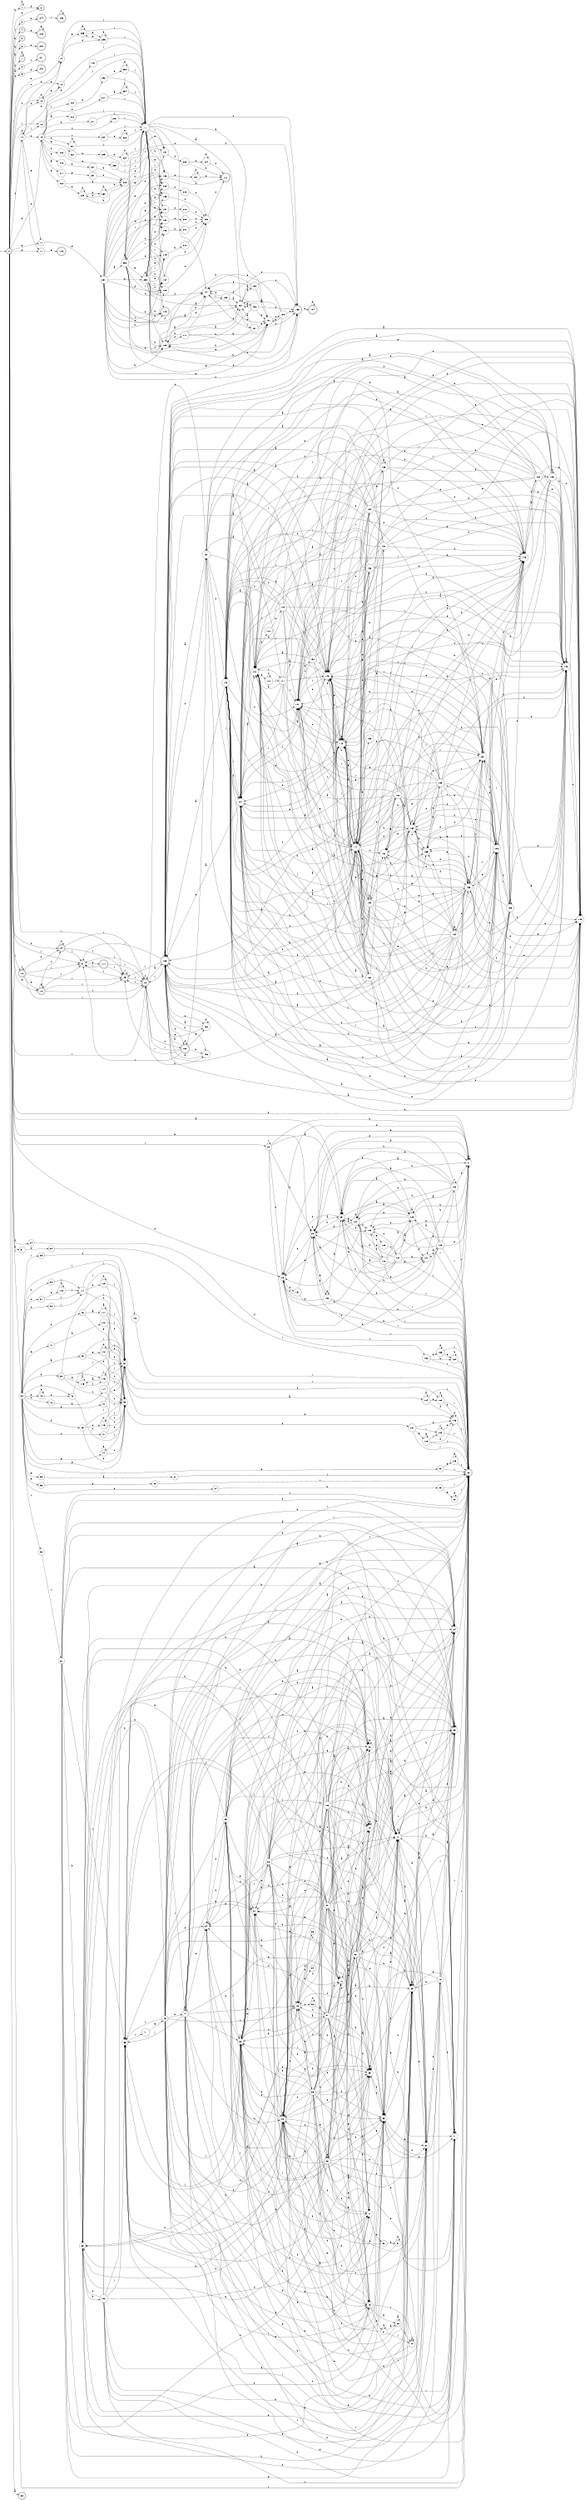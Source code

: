 digraph finite_state_machine {
rankdir=LR;
size="20,20";
node [shape = point]; "dummy0"
node [shape = doublecircle]; "0";"dummy0" -> "0";
node [shape = circle]; "1";
node [shape = doublecircle]; "2";node [shape = circle]; "3";
node [shape = doublecircle]; "4";node [shape = doublecircle]; "5";node [shape = circle]; "6";
node [shape = doublecircle]; "7";node [shape = circle]; "8";
node [shape = circle]; "9";
node [shape = circle]; "10";
node [shape = circle]; "11";
node [shape = circle]; "12";
node [shape = circle]; "13";
node [shape = circle]; "14";
node [shape = circle]; "15";
node [shape = circle]; "16";
node [shape = circle]; "17";
node [shape = doublecircle]; "18";node [shape = doublecircle]; "19";node [shape = doublecircle]; "20";node [shape = circle]; "21";
node [shape = doublecircle]; "22";node [shape = doublecircle]; "23";node [shape = circle]; "24";
node [shape = circle]; "25";
node [shape = circle]; "26";
node [shape = circle]; "27";
node [shape = circle]; "28";
node [shape = circle]; "29";
node [shape = circle]; "30";
node [shape = circle]; "31";
node [shape = doublecircle]; "32";node [shape = doublecircle]; "33";node [shape = circle]; "34";
node [shape = circle]; "35";
node [shape = circle]; "36";
node [shape = circle]; "37";
node [shape = circle]; "38";
node [shape = circle]; "39";
node [shape = circle]; "40";
node [shape = circle]; "41";
node [shape = circle]; "42";
node [shape = circle]; "43";
node [shape = circle]; "44";
node [shape = circle]; "45";
node [shape = circle]; "46";
node [shape = circle]; "47";
node [shape = circle]; "48";
node [shape = circle]; "49";
node [shape = circle]; "50";
node [shape = circle]; "51";
node [shape = circle]; "52";
node [shape = circle]; "53";
node [shape = circle]; "54";
node [shape = circle]; "55";
node [shape = circle]; "56";
node [shape = circle]; "57";
node [shape = circle]; "58";
node [shape = circle]; "59";
node [shape = circle]; "60";
node [shape = circle]; "61";
node [shape = circle]; "62";
node [shape = circle]; "63";
node [shape = circle]; "64";
node [shape = circle]; "65";
node [shape = circle]; "66";
node [shape = circle]; "67";
node [shape = circle]; "68";
node [shape = circle]; "69";
node [shape = circle]; "70";
node [shape = circle]; "71";
node [shape = circle]; "72";
node [shape = circle]; "73";
node [shape = circle]; "74";
node [shape = circle]; "75";
node [shape = circle]; "76";
node [shape = circle]; "77";
node [shape = circle]; "78";
node [shape = circle]; "79";
node [shape = circle]; "80";
node [shape = circle]; "81";
node [shape = circle]; "82";
node [shape = circle]; "83";
node [shape = circle]; "84";
node [shape = circle]; "85";
node [shape = circle]; "86";
node [shape = circle]; "87";
node [shape = circle]; "88";
node [shape = circle]; "89";
node [shape = circle]; "90";
node [shape = circle]; "91";
node [shape = circle]; "92";
node [shape = circle]; "93";
node [shape = circle]; "94";
node [shape = circle]; "95";
node [shape = circle]; "96";
node [shape = circle]; "97";
node [shape = circle]; "98";
node [shape = circle]; "99";
node [shape = circle]; "100";
node [shape = circle]; "101";
node [shape = circle]; "102";
node [shape = circle]; "103";
node [shape = circle]; "104";
node [shape = circle]; "105";
node [shape = circle]; "106";
node [shape = circle]; "107";
node [shape = circle]; "108";
node [shape = circle]; "109";
node [shape = circle]; "110";
node [shape = circle]; "111";
node [shape = circle]; "112";
node [shape = circle]; "113";
node [shape = circle]; "114";
node [shape = circle]; "115";
node [shape = circle]; "116";
node [shape = circle]; "117";
node [shape = circle]; "118";
node [shape = circle]; "119";
node [shape = circle]; "120";
node [shape = circle]; "121";
node [shape = circle]; "122";
node [shape = circle]; "123";
node [shape = circle]; "124";
node [shape = circle]; "125";
node [shape = circle]; "126";
node [shape = circle]; "127";
node [shape = circle]; "128";
node [shape = circle]; "129";
node [shape = circle]; "130";
node [shape = circle]; "131";
node [shape = circle]; "132";
node [shape = circle]; "133";
node [shape = circle]; "134";
node [shape = doublecircle]; "135";node [shape = circle]; "136";
node [shape = circle]; "137";
node [shape = circle]; "138";
node [shape = doublecircle]; "139";node [shape = circle]; "140";
node [shape = circle]; "141";
node [shape = circle]; "142";
node [shape = circle]; "143";
node [shape = circle]; "144";
node [shape = circle]; "145";
node [shape = circle]; "146";
node [shape = circle]; "147";
node [shape = circle]; "148";
node [shape = circle]; "149";
node [shape = circle]; "150";
node [shape = circle]; "151";
node [shape = circle]; "152";
node [shape = circle]; "153";
node [shape = circle]; "154";
node [shape = circle]; "155";
node [shape = circle]; "156";
node [shape = circle]; "157";
node [shape = circle]; "158";
node [shape = circle]; "159";
node [shape = circle]; "160";
node [shape = circle]; "161";
node [shape = circle]; "162";
node [shape = circle]; "163";
node [shape = circle]; "164";
node [shape = circle]; "165";
node [shape = circle]; "166";
node [shape = circle]; "167";
node [shape = circle]; "168";
node [shape = circle]; "169";
node [shape = circle]; "170";
node [shape = circle]; "171";
node [shape = circle]; "172";
node [shape = circle]; "173";
node [shape = doublecircle]; "174";node [shape = doublecircle]; "175";node [shape = circle]; "176";
node [shape = circle]; "177";
node [shape = doublecircle]; "178";node [shape = circle]; "179";
node [shape = circle]; "180";
node [shape = circle]; "181";
node [shape = circle]; "182";
node [shape = circle]; "183";
node [shape = circle]; "184";
node [shape = circle]; "185";
node [shape = circle]; "186";
node [shape = circle]; "187";
node [shape = circle]; "188";
node [shape = circle]; "189";
node [shape = circle]; "190";
node [shape = circle]; "191";
node [shape = circle]; "192";
node [shape = doublecircle]; "193";node [shape = doublecircle]; "194";node [shape = circle]; "195";
node [shape = circle]; "196";
node [shape = circle]; "197";
node [shape = circle]; "198";
node [shape = circle]; "199";
node [shape = circle]; "200";
node [shape = circle]; "201";
node [shape = doublecircle]; "202";node [shape = circle]; "203";
node [shape = circle]; "204";
node [shape = circle]; "205";
node [shape = circle]; "206";
node [shape = circle]; "207";
node [shape = circle]; "208";
node [shape = circle]; "209";
node [shape = circle]; "210";
node [shape = circle]; "211";
node [shape = circle]; "212";
node [shape = circle]; "213";
node [shape = circle]; "214";
node [shape = circle]; "215";
node [shape = circle]; "216";
node [shape = circle]; "217";
node [shape = circle]; "218";
node [shape = circle]; "219";
node [shape = circle]; "220";
node [shape = circle]; "221";
node [shape = circle]; "222";
node [shape = circle]; "223";
node [shape = circle]; "224";
node [shape = circle]; "225";
node [shape = circle]; "226";
node [shape = circle]; "227";
node [shape = circle]; "228";
node [shape = circle]; "229";
node [shape = circle]; "230";
node [shape = circle]; "231";
node [shape = circle]; "232";
node [shape = circle]; "233";
node [shape = circle]; "234";
node [shape = circle]; "235";
node [shape = circle]; "236";
node [shape = circle]; "237";
node [shape = circle]; "238";
node [shape = circle]; "239";
node [shape = doublecircle]; "240";node [shape = doublecircle]; "241";node [shape = doublecircle]; "242";node [shape = doublecircle]; "243";node [shape = doublecircle]; "244";node [shape = doublecircle]; "245";"0" -> "1" [label = "h"];
 "0" -> "27" [label = "h"];
 "0" -> "31" [label = "h"];
 "0" -> "2" [label = "d"];
 "0" -> "26" [label = "d"];
 "0" -> "15" [label = "d"];
 "0" -> "16" [label = "j"];
 "0" -> "18" [label = "j"];
 "0" -> "3" [label = "j"];
 "0" -> "21" [label = "j"];
 "0" -> "30" [label = "j"];
 "0" -> "28" [label = "b"];
 "0" -> "4" [label = "b"];
 "0" -> "5" [label = "b"];
 "0" -> "14" [label = "b"];
 "0" -> "8" [label = "a"];
 "0" -> "33" [label = "a"];
 "0" -> "29" [label = "a"];
 "0" -> "6" [label = "a"];
 "0" -> "24" [label = "f"];
 "0" -> "17" [label = "f"];
 "0" -> "7" [label = "f"];
 "0" -> "9" [label = "c"];
 "0" -> "10" [label = "c"];
 "0" -> "12" [label = "c"];
 "0" -> "20" [label = "c"];
 "0" -> "19" [label = "g"];
 "0" -> "11" [label = "g"];
 "0" -> "13" [label = "e"];
 "0" -> "32" [label = "i"];
 "0" -> "25" [label = "i"];
 "0" -> "22" [label = "i"];
 "0" -> "23" [label = "i"];
 "31" -> "34" [label = "d"];
 "34" -> "32" [label = "i"];
 "30" -> "35" [label = "i"];
 "30" -> "53" [label = "i"];
 "30" -> "40" [label = "c"];
 "30" -> "41" [label = "c"];
 "30" -> "36" [label = "c"];
 "30" -> "50" [label = "e"];
 "30" -> "37" [label = "e"];
 "30" -> "46" [label = "b"];
 "30" -> "43" [label = "b"];
 "30" -> "38" [label = "b"];
 "30" -> "48" [label = "h"];
 "30" -> "39" [label = "h"];
 "30" -> "49" [label = "d"];
 "30" -> "42" [label = "d"];
 "30" -> "54" [label = "d"];
 "30" -> "56" [label = "g"];
 "30" -> "44" [label = "g"];
 "30" -> "55" [label = "g"];
 "30" -> "47" [label = "g"];
 "30" -> "45" [label = "a"];
 "30" -> "51" [label = "j"];
 "30" -> "52" [label = "f"];
 "56" -> "57" [label = "a"];
 "57" -> "32" [label = "i"];
 "55" -> "58" [label = "g"];
 "58" -> "32" [label = "i"];
 "54" -> "59" [label = "h"];
 "59" -> "60" [label = "e"];
 "59" -> "32" [label = "i"];
 "60" -> "60" [label = "e"];
 "60" -> "32" [label = "i"];
 "53" -> "61" [label = "j"];
 "61" -> "64" [label = "b"];
 "61" -> "62" [label = "b"];
 "61" -> "71" [label = "b"];
 "61" -> "63" [label = "j"];
 "61" -> "65" [label = "f"];
 "61" -> "66" [label = "f"];
 "61" -> "67" [label = "e"];
 "61" -> "68" [label = "h"];
 "61" -> "69" [label = "a"];
 "61" -> "70" [label = "a"];
 "61" -> "32" [label = "i"];
 "71" -> "71" [label = "b"];
 "71" -> "32" [label = "i"];
 "70" -> "69" [label = "a"];
 "70" -> "70" [label = "a"];
 "70" -> "64" [label = "b"];
 "70" -> "62" [label = "b"];
 "70" -> "71" [label = "b"];
 "70" -> "63" [label = "j"];
 "70" -> "65" [label = "f"];
 "70" -> "66" [label = "f"];
 "70" -> "67" [label = "e"];
 "70" -> "68" [label = "h"];
 "70" -> "32" [label = "i"];
 "69" -> "69" [label = "a"];
 "69" -> "70" [label = "a"];
 "68" -> "68" [label = "h"];
 "68" -> "64" [label = "b"];
 "68" -> "62" [label = "b"];
 "68" -> "71" [label = "b"];
 "68" -> "63" [label = "j"];
 "68" -> "65" [label = "f"];
 "68" -> "66" [label = "f"];
 "68" -> "67" [label = "e"];
 "68" -> "69" [label = "a"];
 "68" -> "70" [label = "a"];
 "68" -> "32" [label = "i"];
 "67" -> "72" [label = "f"];
 "72" -> "67" [label = "e"];
 "72" -> "64" [label = "b"];
 "72" -> "62" [label = "b"];
 "72" -> "71" [label = "b"];
 "72" -> "63" [label = "j"];
 "72" -> "65" [label = "f"];
 "72" -> "66" [label = "f"];
 "72" -> "68" [label = "h"];
 "72" -> "69" [label = "a"];
 "72" -> "70" [label = "a"];
 "72" -> "32" [label = "i"];
 "66" -> "65" [label = "f"];
 "66" -> "66" [label = "f"];
 "66" -> "64" [label = "b"];
 "66" -> "62" [label = "b"];
 "66" -> "71" [label = "b"];
 "66" -> "63" [label = "j"];
 "66" -> "67" [label = "e"];
 "66" -> "68" [label = "h"];
 "66" -> "69" [label = "a"];
 "66" -> "70" [label = "a"];
 "66" -> "32" [label = "i"];
 "65" -> "65" [label = "f"];
 "65" -> "66" [label = "f"];
 "64" -> "73" [label = "g"];
 "73" -> "83" [label = "j"];
 "73" -> "63" [label = "j"];
 "73" -> "64" [label = "b"];
 "73" -> "82" [label = "b"];
 "73" -> "71" [label = "b"];
 "73" -> "74" [label = "b"];
 "73" -> "62" [label = "b"];
 "73" -> "80" [label = "c"];
 "73" -> "75" [label = "c"];
 "73" -> "78" [label = "c"];
 "73" -> "76" [label = "d"];
 "73" -> "65" [label = "f"];
 "73" -> "66" [label = "f"];
 "73" -> "84" [label = "f"];
 "73" -> "77" [label = "f"];
 "73" -> "81" [label = "g"];
 "73" -> "79" [label = "g"];
 "73" -> "67" [label = "e"];
 "73" -> "68" [label = "h"];
 "73" -> "69" [label = "a"];
 "73" -> "70" [label = "a"];
 "73" -> "32" [label = "i"];
 "84" -> "85" [label = "d"];
 "85" -> "65" [label = "f"];
 "85" -> "66" [label = "f"];
 "85" -> "84" [label = "f"];
 "85" -> "77" [label = "f"];
 "85" -> "80" [label = "c"];
 "85" -> "75" [label = "c"];
 "85" -> "78" [label = "c"];
 "85" -> "76" [label = "d"];
 "85" -> "81" [label = "g"];
 "85" -> "79" [label = "g"];
 "85" -> "64" [label = "b"];
 "85" -> "82" [label = "b"];
 "85" -> "62" [label = "b"];
 "85" -> "71" [label = "b"];
 "85" -> "83" [label = "j"];
 "85" -> "63" [label = "j"];
 "85" -> "67" [label = "e"];
 "85" -> "68" [label = "h"];
 "85" -> "69" [label = "a"];
 "85" -> "70" [label = "a"];
 "85" -> "32" [label = "i"];
 "83" -> "83" [label = "j"];
 "83" -> "63" [label = "j"];
 "83" -> "64" [label = "b"];
 "83" -> "82" [label = "b"];
 "83" -> "62" [label = "b"];
 "83" -> "71" [label = "b"];
 "83" -> "80" [label = "c"];
 "83" -> "75" [label = "c"];
 "83" -> "78" [label = "c"];
 "83" -> "76" [label = "d"];
 "83" -> "65" [label = "f"];
 "83" -> "66" [label = "f"];
 "83" -> "84" [label = "f"];
 "83" -> "77" [label = "f"];
 "83" -> "81" [label = "g"];
 "83" -> "79" [label = "g"];
 "83" -> "67" [label = "e"];
 "83" -> "68" [label = "h"];
 "83" -> "69" [label = "a"];
 "83" -> "70" [label = "a"];
 "83" -> "32" [label = "i"];
 "82" -> "82" [label = "b"];
 "82" -> "83" [label = "j"];
 "81" -> "86" [label = "g"];
 "86" -> "81" [label = "g"];
 "86" -> "79" [label = "g"];
 "86" -> "80" [label = "c"];
 "86" -> "75" [label = "c"];
 "86" -> "78" [label = "c"];
 "86" -> "76" [label = "d"];
 "86" -> "65" [label = "f"];
 "86" -> "66" [label = "f"];
 "86" -> "84" [label = "f"];
 "86" -> "77" [label = "f"];
 "86" -> "64" [label = "b"];
 "86" -> "82" [label = "b"];
 "86" -> "62" [label = "b"];
 "86" -> "71" [label = "b"];
 "86" -> "83" [label = "j"];
 "86" -> "63" [label = "j"];
 "86" -> "67" [label = "e"];
 "86" -> "68" [label = "h"];
 "86" -> "69" [label = "a"];
 "86" -> "70" [label = "a"];
 "86" -> "32" [label = "i"];
 "80" -> "80" [label = "c"];
 "80" -> "75" [label = "c"];
 "80" -> "78" [label = "c"];
 "80" -> "65" [label = "f"];
 "80" -> "66" [label = "f"];
 "80" -> "84" [label = "f"];
 "80" -> "77" [label = "f"];
 "80" -> "81" [label = "g"];
 "80" -> "79" [label = "g"];
 "80" -> "76" [label = "d"];
 "80" -> "64" [label = "b"];
 "80" -> "82" [label = "b"];
 "80" -> "62" [label = "b"];
 "80" -> "71" [label = "b"];
 "80" -> "83" [label = "j"];
 "80" -> "63" [label = "j"];
 "80" -> "67" [label = "e"];
 "80" -> "68" [label = "h"];
 "80" -> "69" [label = "a"];
 "80" -> "70" [label = "a"];
 "80" -> "32" [label = "i"];
 "79" -> "87" [label = "b"];
 "79" -> "88" [label = "a"];
 "79" -> "89" [label = "j"];
 "79" -> "80" [label = "c"];
 "89" -> "89" [label = "j"];
 "89" -> "80" [label = "c"];
 "88" -> "88" [label = "a"];
 "88" -> "89" [label = "j"];
 "88" -> "80" [label = "c"];
 "87" -> "87" [label = "b"];
 "87" -> "88" [label = "a"];
 "87" -> "89" [label = "j"];
 "87" -> "80" [label = "c"];
 "78" -> "80" [label = "c"];
 "78" -> "78" [label = "c"];
 "77" -> "90" [label = "h"];
 "90" -> "91" [label = "h"];
 "90" -> "80" [label = "c"];
 "91" -> "91" [label = "h"];
 "91" -> "80" [label = "c"];
 "76" -> "92" [label = "a"];
 "92" -> "76" [label = "d"];
 "92" -> "80" [label = "c"];
 "92" -> "75" [label = "c"];
 "92" -> "78" [label = "c"];
 "92" -> "65" [label = "f"];
 "92" -> "66" [label = "f"];
 "92" -> "84" [label = "f"];
 "92" -> "77" [label = "f"];
 "92" -> "81" [label = "g"];
 "92" -> "79" [label = "g"];
 "92" -> "64" [label = "b"];
 "92" -> "82" [label = "b"];
 "92" -> "62" [label = "b"];
 "92" -> "71" [label = "b"];
 "92" -> "83" [label = "j"];
 "92" -> "63" [label = "j"];
 "92" -> "67" [label = "e"];
 "92" -> "68" [label = "h"];
 "92" -> "69" [label = "a"];
 "92" -> "70" [label = "a"];
 "92" -> "32" [label = "i"];
 "75" -> "93" [label = "h"];
 "75" -> "94" [label = "d"];
 "75" -> "95" [label = "g"];
 "75" -> "96" [label = "c"];
 "75" -> "97" [label = "a"];
 "97" -> "80" [label = "c"];
 "97" -> "75" [label = "c"];
 "97" -> "78" [label = "c"];
 "97" -> "76" [label = "d"];
 "97" -> "65" [label = "f"];
 "97" -> "66" [label = "f"];
 "97" -> "84" [label = "f"];
 "97" -> "77" [label = "f"];
 "97" -> "81" [label = "g"];
 "97" -> "79" [label = "g"];
 "97" -> "64" [label = "b"];
 "97" -> "82" [label = "b"];
 "97" -> "62" [label = "b"];
 "97" -> "71" [label = "b"];
 "97" -> "83" [label = "j"];
 "97" -> "63" [label = "j"];
 "97" -> "67" [label = "e"];
 "97" -> "68" [label = "h"];
 "97" -> "69" [label = "a"];
 "97" -> "70" [label = "a"];
 "97" -> "32" [label = "i"];
 "96" -> "96" [label = "c"];
 "96" -> "97" [label = "a"];
 "95" -> "98" [label = "e"];
 "95" -> "67" [label = "e"];
 "95" -> "80" [label = "c"];
 "95" -> "75" [label = "c"];
 "95" -> "78" [label = "c"];
 "95" -> "76" [label = "d"];
 "95" -> "65" [label = "f"];
 "95" -> "66" [label = "f"];
 "95" -> "84" [label = "f"];
 "95" -> "77" [label = "f"];
 "95" -> "81" [label = "g"];
 "95" -> "79" [label = "g"];
 "95" -> "64" [label = "b"];
 "95" -> "82" [label = "b"];
 "95" -> "62" [label = "b"];
 "95" -> "71" [label = "b"];
 "95" -> "83" [label = "j"];
 "95" -> "63" [label = "j"];
 "95" -> "68" [label = "h"];
 "95" -> "69" [label = "a"];
 "95" -> "70" [label = "a"];
 "95" -> "32" [label = "i"];
 "98" -> "98" [label = "e"];
 "98" -> "67" [label = "e"];
 "98" -> "80" [label = "c"];
 "98" -> "75" [label = "c"];
 "98" -> "78" [label = "c"];
 "98" -> "76" [label = "d"];
 "98" -> "65" [label = "f"];
 "98" -> "66" [label = "f"];
 "98" -> "84" [label = "f"];
 "98" -> "77" [label = "f"];
 "98" -> "81" [label = "g"];
 "98" -> "79" [label = "g"];
 "98" -> "64" [label = "b"];
 "98" -> "82" [label = "b"];
 "98" -> "62" [label = "b"];
 "98" -> "71" [label = "b"];
 "98" -> "83" [label = "j"];
 "98" -> "63" [label = "j"];
 "98" -> "68" [label = "h"];
 "98" -> "69" [label = "a"];
 "98" -> "70" [label = "a"];
 "98" -> "32" [label = "i"];
 "94" -> "99" [label = "i"];
 "99" -> "80" [label = "c"];
 "99" -> "75" [label = "c"];
 "99" -> "78" [label = "c"];
 "99" -> "76" [label = "d"];
 "99" -> "65" [label = "f"];
 "99" -> "66" [label = "f"];
 "99" -> "84" [label = "f"];
 "99" -> "77" [label = "f"];
 "99" -> "81" [label = "g"];
 "99" -> "79" [label = "g"];
 "99" -> "64" [label = "b"];
 "99" -> "82" [label = "b"];
 "99" -> "62" [label = "b"];
 "99" -> "71" [label = "b"];
 "99" -> "83" [label = "j"];
 "99" -> "63" [label = "j"];
 "99" -> "67" [label = "e"];
 "99" -> "68" [label = "h"];
 "99" -> "69" [label = "a"];
 "99" -> "70" [label = "a"];
 "99" -> "32" [label = "i"];
 "93" -> "100" [label = "i"];
 "100" -> "80" [label = "c"];
 "100" -> "75" [label = "c"];
 "100" -> "78" [label = "c"];
 "100" -> "76" [label = "d"];
 "100" -> "65" [label = "f"];
 "100" -> "66" [label = "f"];
 "100" -> "84" [label = "f"];
 "100" -> "77" [label = "f"];
 "100" -> "81" [label = "g"];
 "100" -> "79" [label = "g"];
 "100" -> "64" [label = "b"];
 "100" -> "82" [label = "b"];
 "100" -> "62" [label = "b"];
 "100" -> "71" [label = "b"];
 "100" -> "83" [label = "j"];
 "100" -> "63" [label = "j"];
 "100" -> "67" [label = "e"];
 "100" -> "68" [label = "h"];
 "100" -> "69" [label = "a"];
 "100" -> "70" [label = "a"];
 "100" -> "32" [label = "i"];
 "74" -> "64" [label = "b"];
 "74" -> "82" [label = "b"];
 "74" -> "71" [label = "b"];
 "74" -> "74" [label = "b"];
 "74" -> "62" [label = "b"];
 "74" -> "83" [label = "j"];
 "74" -> "63" [label = "j"];
 "74" -> "80" [label = "c"];
 "74" -> "75" [label = "c"];
 "74" -> "78" [label = "c"];
 "74" -> "76" [label = "d"];
 "74" -> "65" [label = "f"];
 "74" -> "66" [label = "f"];
 "74" -> "84" [label = "f"];
 "74" -> "77" [label = "f"];
 "74" -> "81" [label = "g"];
 "74" -> "79" [label = "g"];
 "74" -> "67" [label = "e"];
 "74" -> "68" [label = "h"];
 "74" -> "69" [label = "a"];
 "74" -> "70" [label = "a"];
 "74" -> "32" [label = "i"];
 "63" -> "101" [label = "i"];
 "101" -> "73" [label = "g"];
 "62" -> "102" [label = "h"];
 "102" -> "64" [label = "b"];
 "102" -> "62" [label = "b"];
 "102" -> "71" [label = "b"];
 "102" -> "63" [label = "j"];
 "102" -> "65" [label = "f"];
 "102" -> "66" [label = "f"];
 "102" -> "67" [label = "e"];
 "102" -> "68" [label = "h"];
 "102" -> "69" [label = "a"];
 "102" -> "70" [label = "a"];
 "102" -> "32" [label = "i"];
 "52" -> "103" [label = "g"];
 "52" -> "32" [label = "i"];
 "103" -> "103" [label = "g"];
 "103" -> "32" [label = "i"];
 "51" -> "104" [label = "a"];
 "51" -> "105" [label = "f"];
 "51" -> "106" [label = "d"];
 "51" -> "32" [label = "i"];
 "106" -> "106" [label = "d"];
 "106" -> "32" [label = "i"];
 "105" -> "105" [label = "f"];
 "105" -> "106" [label = "d"];
 "105" -> "32" [label = "i"];
 "104" -> "104" [label = "a"];
 "104" -> "105" [label = "f"];
 "104" -> "106" [label = "d"];
 "104" -> "32" [label = "i"];
 "50" -> "107" [label = "e"];
 "107" -> "108" [label = "g"];
 "107" -> "109" [label = "j"];
 "107" -> "106" [label = "d"];
 "107" -> "32" [label = "i"];
 "109" -> "109" [label = "j"];
 "109" -> "106" [label = "d"];
 "109" -> "32" [label = "i"];
 "108" -> "108" [label = "g"];
 "108" -> "109" [label = "j"];
 "108" -> "106" [label = "d"];
 "108" -> "32" [label = "i"];
 "49" -> "50" [label = "e"];
 "49" -> "51" [label = "j"];
 "48" -> "48" [label = "h"];
 "48" -> "49" [label = "d"];
 "47" -> "110" [label = "a"];
 "110" -> "50" [label = "e"];
 "110" -> "51" [label = "j"];
 "46" -> "111" [label = "a"];
 "46" -> "50" [label = "e"];
 "46" -> "51" [label = "j"];
 "111" -> "111" [label = "a"];
 "111" -> "50" [label = "e"];
 "111" -> "51" [label = "j"];
 "45" -> "112" [label = "e"];
 "45" -> "50" [label = "e"];
 "45" -> "51" [label = "j"];
 "112" -> "112" [label = "e"];
 "112" -> "50" [label = "e"];
 "112" -> "51" [label = "j"];
 "44" -> "44" [label = "g"];
 "44" -> "50" [label = "e"];
 "44" -> "51" [label = "j"];
 "43" -> "113" [label = "c"];
 "43" -> "50" [label = "e"];
 "43" -> "51" [label = "j"];
 "113" -> "113" [label = "c"];
 "113" -> "50" [label = "e"];
 "113" -> "51" [label = "j"];
 "42" -> "50" [label = "e"];
 "42" -> "51" [label = "j"];
 "41" -> "50" [label = "e"];
 "41" -> "51" [label = "j"];
 "40" -> "114" [label = "h"];
 "114" -> "50" [label = "e"];
 "114" -> "51" [label = "j"];
 "39" -> "115" [label = "a"];
 "39" -> "51" [label = "j"];
 "39" -> "116" [label = "j"];
 "39" -> "50" [label = "e"];
 "116" -> "51" [label = "j"];
 "116" -> "116" [label = "j"];
 "116" -> "115" [label = "a"];
 "116" -> "50" [label = "e"];
 "115" -> "115" [label = "a"];
 "115" -> "116" [label = "j"];
 "38" -> "117" [label = "j"];
 "117" -> "118" [label = "d"];
 "117" -> "50" [label = "e"];
 "117" -> "51" [label = "j"];
 "118" -> "118" [label = "d"];
 "118" -> "50" [label = "e"];
 "118" -> "51" [label = "j"];
 "37" -> "119" [label = "h"];
 "37" -> "117" [label = "j"];
 "119" -> "119" [label = "h"];
 "119" -> "117" [label = "j"];
 "36" -> "117" [label = "j"];
 "35" -> "120" [label = "f"];
 "120" -> "32" [label = "i"];
 "29" -> "122" [label = "a"];
 "29" -> "29" [label = "a"];
 "29" -> "121" [label = "b"];
 "29" -> "28" [label = "b"];
 "29" -> "123" [label = "f"];
 "29" -> "26" [label = "d"];
 "29" -> "124" [label = "d"];
 "29" -> "27" [label = "h"];
 "29" -> "32" [label = "i"];
 "124" -> "26" [label = "d"];
 "124" -> "124" [label = "d"];
 "124" -> "121" [label = "b"];
 "124" -> "28" [label = "b"];
 "124" -> "122" [label = "a"];
 "124" -> "29" [label = "a"];
 "124" -> "123" [label = "f"];
 "124" -> "27" [label = "h"];
 "124" -> "32" [label = "i"];
 "123" -> "125" [label = "g"];
 "123" -> "126" [label = "e"];
 "126" -> "123" [label = "f"];
 "126" -> "121" [label = "b"];
 "126" -> "28" [label = "b"];
 "126" -> "122" [label = "a"];
 "126" -> "29" [label = "a"];
 "126" -> "26" [label = "d"];
 "126" -> "124" [label = "d"];
 "126" -> "27" [label = "h"];
 "126" -> "32" [label = "i"];
 "125" -> "127" [label = "c"];
 "127" -> "123" [label = "f"];
 "127" -> "121" [label = "b"];
 "127" -> "28" [label = "b"];
 "127" -> "122" [label = "a"];
 "127" -> "29" [label = "a"];
 "127" -> "26" [label = "d"];
 "127" -> "124" [label = "d"];
 "127" -> "27" [label = "h"];
 "127" -> "32" [label = "i"];
 "122" -> "122" [label = "a"];
 "122" -> "29" [label = "a"];
 "122" -> "121" [label = "b"];
 "122" -> "28" [label = "b"];
 "122" -> "123" [label = "f"];
 "122" -> "26" [label = "d"];
 "122" -> "124" [label = "d"];
 "122" -> "27" [label = "h"];
 "122" -> "32" [label = "i"];
 "121" -> "128" [label = "f"];
 "128" -> "121" [label = "b"];
 "128" -> "28" [label = "b"];
 "128" -> "32" [label = "i"];
 "128" -> "129" [label = "i"];
 "128" -> "122" [label = "a"];
 "128" -> "29" [label = "a"];
 "128" -> "123" [label = "f"];
 "128" -> "26" [label = "d"];
 "128" -> "124" [label = "d"];
 "128" -> "27" [label = "h"];
 "129" -> "32" [label = "i"];
 "129" -> "129" [label = "i"];
 "129" -> "121" [label = "b"];
 "129" -> "28" [label = "b"];
 "129" -> "122" [label = "a"];
 "129" -> "29" [label = "a"];
 "129" -> "123" [label = "f"];
 "129" -> "26" [label = "d"];
 "129" -> "124" [label = "d"];
 "129" -> "27" [label = "h"];
 "28" -> "28" [label = "b"];
 "28" -> "26" [label = "d"];
 "28" -> "27" [label = "h"];
 "28" -> "130" [label = "g"];
 "28" -> "29" [label = "a"];
 "28" -> "32" [label = "i"];
 "130" -> "130" [label = "g"];
 "130" -> "26" [label = "d"];
 "130" -> "27" [label = "h"];
 "130" -> "28" [label = "b"];
 "130" -> "29" [label = "a"];
 "130" -> "32" [label = "i"];
 "27" -> "27" [label = "h"];
 "27" -> "26" [label = "d"];
 "27" -> "28" [label = "b"];
 "26" -> "131" [label = "c"];
 "131" -> "26" [label = "d"];
 "131" -> "27" [label = "h"];
 "131" -> "28" [label = "b"];
 "25" -> "32" [label = "i"];
 "25" -> "25" [label = "i"];
 "25" -> "26" [label = "d"];
 "25" -> "27" [label = "h"];
 "25" -> "28" [label = "b"];
 "25" -> "29" [label = "a"];
 "24" -> "132" [label = "f"];
 "132" -> "133" [label = "e"];
 "132" -> "134" [label = "b"];
 "132" -> "32" [label = "i"];
 "134" -> "134" [label = "b"];
 "134" -> "32" [label = "i"];
 "133" -> "133" [label = "e"];
 "133" -> "134" [label = "b"];
 "133" -> "32" [label = "i"];
 "23" -> "22" [label = "i"];
 "23" -> "23" [label = "i"];
 "23" -> "21" [label = "j"];
 "22" -> "22" [label = "i"];
 "22" -> "23" [label = "i"];
 "22" -> "137" [label = "c"];
 "22" -> "135" [label = "c"];
 "22" -> "136" [label = "b"];
 "22" -> "138" [label = "e"];
 "22" -> "139" [label = "a"];
 "22" -> "21" [label = "j"];
 "139" -> "139" [label = "a"];
 "139" -> "136" [label = "b"];
 "139" -> "137" [label = "c"];
 "139" -> "135" [label = "c"];
 "139" -> "138" [label = "e"];
 "139" -> "22" [label = "i"];
 "139" -> "23" [label = "i"];
 "139" -> "21" [label = "j"];
 "138" -> "138" [label = "e"];
 "138" -> "139" [label = "a"];
 "137" -> "148" [label = "f"];
 "137" -> "140" [label = "f"];
 "137" -> "143" [label = "f"];
 "137" -> "141" [label = "j"];
 "137" -> "139" [label = "a"];
 "137" -> "142" [label = "a"];
 "137" -> "144" [label = "b"];
 "137" -> "145" [label = "e"];
 "137" -> "149" [label = "e"];
 "137" -> "146" [label = "i"];
 "137" -> "147" [label = "i"];
 "149" -> "149" [label = "e"];
 "149" -> "139" [label = "a"];
 "148" -> "148" [label = "f"];
 "148" -> "149" [label = "e"];
 "148" -> "139" [label = "a"];
 "147" -> "150" [label = "b"];
 "150" -> "146" [label = "i"];
 "150" -> "147" [label = "i"];
 "150" -> "148" [label = "f"];
 "150" -> "140" [label = "f"];
 "150" -> "143" [label = "f"];
 "150" -> "141" [label = "j"];
 "150" -> "139" [label = "a"];
 "150" -> "142" [label = "a"];
 "150" -> "144" [label = "b"];
 "150" -> "145" [label = "e"];
 "150" -> "149" [label = "e"];
 "146" -> "146" [label = "i"];
 "146" -> "147" [label = "i"];
 "146" -> "148" [label = "f"];
 "146" -> "140" [label = "f"];
 "146" -> "143" [label = "f"];
 "146" -> "141" [label = "j"];
 "146" -> "139" [label = "a"];
 "146" -> "142" [label = "a"];
 "146" -> "144" [label = "b"];
 "146" -> "145" [label = "e"];
 "146" -> "149" [label = "e"];
 "145" -> "145" [label = "e"];
 "145" -> "149" [label = "e"];
 "145" -> "148" [label = "f"];
 "145" -> "140" [label = "f"];
 "145" -> "143" [label = "f"];
 "145" -> "141" [label = "j"];
 "145" -> "139" [label = "a"];
 "145" -> "142" [label = "a"];
 "145" -> "144" [label = "b"];
 "145" -> "146" [label = "i"];
 "145" -> "147" [label = "i"];
 "144" -> "144" [label = "b"];
 "144" -> "153" [label = "b"];
 "144" -> "155" [label = "h"];
 "144" -> "151" [label = "h"];
 "144" -> "152" [label = "g"];
 "144" -> "154" [label = "g"];
 "144" -> "146" [label = "i"];
 "144" -> "147" [label = "i"];
 "144" -> "156" [label = "i"];
 "144" -> "157" [label = "i"];
 "144" -> "161" [label = "e"];
 "144" -> "145" [label = "e"];
 "144" -> "149" [label = "e"];
 "144" -> "158" [label = "e"];
 "144" -> "160" [label = "f"];
 "144" -> "159" [label = "f"];
 "144" -> "148" [label = "f"];
 "144" -> "140" [label = "f"];
 "144" -> "143" [label = "f"];
 "144" -> "141" [label = "j"];
 "144" -> "139" [label = "a"];
 "144" -> "142" [label = "a"];
 "161" -> "162" [label = "j"];
 "162" -> "161" [label = "e"];
 "162" -> "145" [label = "e"];
 "162" -> "149" [label = "e"];
 "162" -> "158" [label = "e"];
 "162" -> "146" [label = "i"];
 "162" -> "147" [label = "i"];
 "162" -> "156" [label = "i"];
 "162" -> "157" [label = "i"];
 "162" -> "160" [label = "f"];
 "162" -> "159" [label = "f"];
 "162" -> "148" [label = "f"];
 "162" -> "140" [label = "f"];
 "162" -> "143" [label = "f"];
 "162" -> "144" [label = "b"];
 "162" -> "141" [label = "j"];
 "162" -> "139" [label = "a"];
 "162" -> "142" [label = "a"];
 "160" -> "160" [label = "f"];
 "160" -> "159" [label = "f"];
 "160" -> "148" [label = "f"];
 "160" -> "140" [label = "f"];
 "160" -> "143" [label = "f"];
 "160" -> "146" [label = "i"];
 "160" -> "147" [label = "i"];
 "160" -> "156" [label = "i"];
 "160" -> "157" [label = "i"];
 "160" -> "161" [label = "e"];
 "160" -> "145" [label = "e"];
 "160" -> "149" [label = "e"];
 "160" -> "158" [label = "e"];
 "160" -> "144" [label = "b"];
 "160" -> "141" [label = "j"];
 "160" -> "139" [label = "a"];
 "160" -> "142" [label = "a"];
 "159" -> "163" [label = "b"];
 "163" -> "160" [label = "f"];
 "163" -> "159" [label = "f"];
 "163" -> "148" [label = "f"];
 "163" -> "140" [label = "f"];
 "163" -> "143" [label = "f"];
 "163" -> "161" [label = "e"];
 "163" -> "145" [label = "e"];
 "163" -> "164" [label = "e"];
 "163" -> "149" [label = "e"];
 "163" -> "158" [label = "e"];
 "163" -> "146" [label = "i"];
 "163" -> "147" [label = "i"];
 "163" -> "156" [label = "i"];
 "163" -> "157" [label = "i"];
 "163" -> "144" [label = "b"];
 "163" -> "141" [label = "j"];
 "163" -> "139" [label = "a"];
 "163" -> "142" [label = "a"];
 "164" -> "161" [label = "e"];
 "164" -> "145" [label = "e"];
 "164" -> "164" [label = "e"];
 "164" -> "149" [label = "e"];
 "164" -> "158" [label = "e"];
 "164" -> "160" [label = "f"];
 "164" -> "159" [label = "f"];
 "164" -> "148" [label = "f"];
 "164" -> "140" [label = "f"];
 "164" -> "143" [label = "f"];
 "164" -> "146" [label = "i"];
 "164" -> "147" [label = "i"];
 "164" -> "156" [label = "i"];
 "164" -> "157" [label = "i"];
 "164" -> "144" [label = "b"];
 "164" -> "141" [label = "j"];
 "164" -> "139" [label = "a"];
 "164" -> "142" [label = "a"];
 "158" -> "161" [label = "e"];
 "158" -> "145" [label = "e"];
 "158" -> "149" [label = "e"];
 "158" -> "158" [label = "e"];
 "158" -> "146" [label = "i"];
 "158" -> "147" [label = "i"];
 "158" -> "156" [label = "i"];
 "158" -> "157" [label = "i"];
 "158" -> "160" [label = "f"];
 "158" -> "159" [label = "f"];
 "158" -> "148" [label = "f"];
 "158" -> "140" [label = "f"];
 "158" -> "143" [label = "f"];
 "158" -> "144" [label = "b"];
 "158" -> "141" [label = "j"];
 "158" -> "139" [label = "a"];
 "158" -> "142" [label = "a"];
 "157" -> "146" [label = "i"];
 "157" -> "147" [label = "i"];
 "157" -> "156" [label = "i"];
 "157" -> "157" [label = "i"];
 "157" -> "161" [label = "e"];
 "157" -> "145" [label = "e"];
 "157" -> "149" [label = "e"];
 "157" -> "158" [label = "e"];
 "157" -> "160" [label = "f"];
 "157" -> "159" [label = "f"];
 "157" -> "148" [label = "f"];
 "157" -> "140" [label = "f"];
 "157" -> "143" [label = "f"];
 "157" -> "144" [label = "b"];
 "157" -> "141" [label = "j"];
 "157" -> "139" [label = "a"];
 "157" -> "142" [label = "a"];
 "156" -> "146" [label = "i"];
 "156" -> "147" [label = "i"];
 "156" -> "156" [label = "i"];
 "156" -> "157" [label = "i"];
 "156" -> "160" [label = "f"];
 "156" -> "159" [label = "f"];
 "156" -> "148" [label = "f"];
 "156" -> "165" [label = "f"];
 "156" -> "140" [label = "f"];
 "156" -> "143" [label = "f"];
 "156" -> "161" [label = "e"];
 "156" -> "145" [label = "e"];
 "156" -> "149" [label = "e"];
 "156" -> "158" [label = "e"];
 "156" -> "144" [label = "b"];
 "156" -> "141" [label = "j"];
 "156" -> "139" [label = "a"];
 "156" -> "142" [label = "a"];
 "165" -> "160" [label = "f"];
 "165" -> "159" [label = "f"];
 "165" -> "148" [label = "f"];
 "165" -> "165" [label = "f"];
 "165" -> "140" [label = "f"];
 "165" -> "143" [label = "f"];
 "165" -> "146" [label = "i"];
 "165" -> "147" [label = "i"];
 "165" -> "156" [label = "i"];
 "165" -> "157" [label = "i"];
 "165" -> "161" [label = "e"];
 "165" -> "145" [label = "e"];
 "165" -> "149" [label = "e"];
 "165" -> "158" [label = "e"];
 "165" -> "144" [label = "b"];
 "165" -> "141" [label = "j"];
 "165" -> "139" [label = "a"];
 "165" -> "142" [label = "a"];
 "155" -> "155" [label = "h"];
 "155" -> "146" [label = "i"];
 "155" -> "147" [label = "i"];
 "155" -> "156" [label = "i"];
 "155" -> "157" [label = "i"];
 "155" -> "161" [label = "e"];
 "155" -> "145" [label = "e"];
 "155" -> "149" [label = "e"];
 "155" -> "158" [label = "e"];
 "155" -> "160" [label = "f"];
 "155" -> "159" [label = "f"];
 "155" -> "148" [label = "f"];
 "155" -> "140" [label = "f"];
 "155" -> "143" [label = "f"];
 "155" -> "144" [label = "b"];
 "155" -> "141" [label = "j"];
 "155" -> "139" [label = "a"];
 "155" -> "142" [label = "a"];
 "154" -> "166" [label = "g"];
 "154" -> "144" [label = "b"];
 "154" -> "148" [label = "f"];
 "154" -> "140" [label = "f"];
 "154" -> "143" [label = "f"];
 "154" -> "141" [label = "j"];
 "154" -> "139" [label = "a"];
 "154" -> "142" [label = "a"];
 "154" -> "145" [label = "e"];
 "154" -> "149" [label = "e"];
 "154" -> "146" [label = "i"];
 "154" -> "147" [label = "i"];
 "166" -> "166" [label = "g"];
 "166" -> "144" [label = "b"];
 "166" -> "148" [label = "f"];
 "166" -> "140" [label = "f"];
 "166" -> "143" [label = "f"];
 "166" -> "141" [label = "j"];
 "166" -> "139" [label = "a"];
 "166" -> "142" [label = "a"];
 "166" -> "145" [label = "e"];
 "166" -> "149" [label = "e"];
 "166" -> "146" [label = "i"];
 "166" -> "147" [label = "i"];
 "153" -> "167" [label = "g"];
 "167" -> "144" [label = "b"];
 "167" -> "148" [label = "f"];
 "167" -> "140" [label = "f"];
 "167" -> "143" [label = "f"];
 "167" -> "141" [label = "j"];
 "167" -> "139" [label = "a"];
 "167" -> "142" [label = "a"];
 "167" -> "145" [label = "e"];
 "167" -> "149" [label = "e"];
 "167" -> "146" [label = "i"];
 "167" -> "147" [label = "i"];
 "152" -> "144" [label = "b"];
 "152" -> "148" [label = "f"];
 "152" -> "140" [label = "f"];
 "152" -> "143" [label = "f"];
 "152" -> "141" [label = "j"];
 "152" -> "139" [label = "a"];
 "152" -> "142" [label = "a"];
 "152" -> "145" [label = "e"];
 "152" -> "149" [label = "e"];
 "152" -> "146" [label = "i"];
 "152" -> "147" [label = "i"];
 "151" -> "144" [label = "b"];
 "151" -> "148" [label = "f"];
 "151" -> "140" [label = "f"];
 "151" -> "143" [label = "f"];
 "151" -> "141" [label = "j"];
 "151" -> "139" [label = "a"];
 "151" -> "142" [label = "a"];
 "151" -> "145" [label = "e"];
 "151" -> "149" [label = "e"];
 "151" -> "146" [label = "i"];
 "151" -> "147" [label = "i"];
 "143" -> "168" [label = "a"];
 "168" -> "148" [label = "f"];
 "168" -> "140" [label = "f"];
 "168" -> "143" [label = "f"];
 "168" -> "169" [label = "c"];
 "168" -> "141" [label = "j"];
 "168" -> "139" [label = "a"];
 "168" -> "142" [label = "a"];
 "168" -> "144" [label = "b"];
 "168" -> "145" [label = "e"];
 "168" -> "149" [label = "e"];
 "168" -> "146" [label = "i"];
 "168" -> "147" [label = "i"];
 "169" -> "169" [label = "c"];
 "169" -> "148" [label = "f"];
 "169" -> "140" [label = "f"];
 "169" -> "143" [label = "f"];
 "169" -> "141" [label = "j"];
 "169" -> "139" [label = "a"];
 "169" -> "142" [label = "a"];
 "169" -> "144" [label = "b"];
 "169" -> "145" [label = "e"];
 "169" -> "149" [label = "e"];
 "169" -> "146" [label = "i"];
 "169" -> "147" [label = "i"];
 "142" -> "170" [label = "f"];
 "142" -> "171" [label = "j"];
 "142" -> "172" [label = "h"];
 "172" -> "173" [label = "h"];
 "173" -> "139" [label = "a"];
 "173" -> "142" [label = "a"];
 "173" -> "148" [label = "f"];
 "173" -> "140" [label = "f"];
 "173" -> "143" [label = "f"];
 "173" -> "141" [label = "j"];
 "173" -> "144" [label = "b"];
 "173" -> "145" [label = "e"];
 "173" -> "149" [label = "e"];
 "173" -> "146" [label = "i"];
 "173" -> "147" [label = "i"];
 "171" -> "139" [label = "a"];
 "171" -> "142" [label = "a"];
 "171" -> "148" [label = "f"];
 "171" -> "140" [label = "f"];
 "171" -> "143" [label = "f"];
 "171" -> "141" [label = "j"];
 "171" -> "144" [label = "b"];
 "171" -> "145" [label = "e"];
 "171" -> "149" [label = "e"];
 "171" -> "146" [label = "i"];
 "171" -> "147" [label = "i"];
 "170" -> "170" [label = "f"];
 "170" -> "171" [label = "j"];
 "141" -> "141" [label = "j"];
 "141" -> "148" [label = "f"];
 "141" -> "140" [label = "f"];
 "141" -> "143" [label = "f"];
 "141" -> "139" [label = "a"];
 "141" -> "142" [label = "a"];
 "141" -> "144" [label = "b"];
 "141" -> "145" [label = "e"];
 "141" -> "149" [label = "e"];
 "141" -> "146" [label = "i"];
 "141" -> "147" [label = "i"];
 "140" -> "148" [label = "f"];
 "140" -> "140" [label = "f"];
 "140" -> "143" [label = "f"];
 "140" -> "141" [label = "j"];
 "140" -> "139" [label = "a"];
 "140" -> "142" [label = "a"];
 "140" -> "144" [label = "b"];
 "140" -> "145" [label = "e"];
 "140" -> "149" [label = "e"];
 "140" -> "146" [label = "i"];
 "140" -> "147" [label = "i"];
 "136" -> "139" [label = "a"];
 "135" -> "137" [label = "c"];
 "135" -> "135" [label = "c"];
 "135" -> "136" [label = "b"];
 "135" -> "138" [label = "e"];
 "135" -> "139" [label = "a"];
 "135" -> "22" [label = "i"];
 "135" -> "23" [label = "i"];
 "135" -> "21" [label = "j"];
 "21" -> "174" [label = "f"];
 "174" -> "21" [label = "j"];
 "174" -> "22" [label = "i"];
 "174" -> "23" [label = "i"];
 "20" -> "20" [label = "c"];
 "20" -> "21" [label = "j"];
 "20" -> "22" [label = "i"];
 "20" -> "23" [label = "i"];
 "19" -> "19" [label = "g"];
 "19" -> "20" [label = "c"];
 "19" -> "21" [label = "j"];
 "19" -> "22" [label = "i"];
 "19" -> "23" [label = "i"];
 "18" -> "18" [label = "j"];
 "18" -> "21" [label = "j"];
 "18" -> "19" [label = "g"];
 "18" -> "20" [label = "c"];
 "18" -> "22" [label = "i"];
 "18" -> "23" [label = "i"];
 "17" -> "175" [label = "d"];
 "16" -> "176" [label = "g"];
 "176" -> "177" [label = "j"];
 "177" -> "185" [label = "b"];
 "177" -> "178" [label = "b"];
 "177" -> "179" [label = "d"];
 "177" -> "181" [label = "d"];
 "177" -> "188" [label = "e"];
 "177" -> "180" [label = "e"];
 "177" -> "184" [label = "i"];
 "177" -> "187" [label = "i"];
 "177" -> "182" [label = "i"];
 "177" -> "191" [label = "g"];
 "177" -> "183" [label = "g"];
 "177" -> "193" [label = "c"];
 "177" -> "186" [label = "c"];
 "177" -> "189" [label = "h"];
 "177" -> "190" [label = "f"];
 "177" -> "192" [label = "a"];
 "193" -> "194" [label = "b"];
 "194" -> "194" [label = "b"];
 "192" -> "195" [label = "a"];
 "192" -> "196" [label = "d"];
 "192" -> "197" [label = "i"];
 "197" -> "192" [label = "a"];
 "197" -> "189" [label = "h"];
 "197" -> "190" [label = "f"];
 "197" -> "191" [label = "g"];
 "197" -> "193" [label = "c"];
 "196" -> "192" [label = "a"];
 "196" -> "189" [label = "h"];
 "196" -> "190" [label = "f"];
 "196" -> "191" [label = "g"];
 "196" -> "193" [label = "c"];
 "195" -> "192" [label = "a"];
 "195" -> "189" [label = "h"];
 "195" -> "190" [label = "f"];
 "195" -> "191" [label = "g"];
 "195" -> "193" [label = "c"];
 "191" -> "198" [label = "c"];
 "198" -> "191" [label = "g"];
 "198" -> "189" [label = "h"];
 "198" -> "190" [label = "f"];
 "198" -> "192" [label = "a"];
 "198" -> "193" [label = "c"];
 "190" -> "199" [label = "i"];
 "199" -> "190" [label = "f"];
 "199" -> "189" [label = "h"];
 "199" -> "191" [label = "g"];
 "199" -> "192" [label = "a"];
 "199" -> "193" [label = "c"];
 "189" -> "200" [label = "d"];
 "200" -> "189" [label = "h"];
 "200" -> "190" [label = "f"];
 "200" -> "191" [label = "g"];
 "200" -> "192" [label = "a"];
 "200" -> "193" [label = "c"];
 "188" -> "201" [label = "d"];
 "188" -> "202" [label = "f"];
 "201" -> "201" [label = "d"];
 "201" -> "202" [label = "f"];
 "187" -> "203" [label = "f"];
 "203" -> "202" [label = "f"];
 "203" -> "204" [label = "f"];
 "204" -> "202" [label = "f"];
 "204" -> "204" [label = "f"];
 "186" -> "205" [label = "c"];
 "205" -> "202" [label = "f"];
 "185" -> "206" [label = "b"];
 "206" -> "205" [label = "c"];
 "184" -> "205" [label = "c"];
 "183" -> "205" [label = "c"];
 "182" -> "207" [label = "b"];
 "207" -> "205" [label = "c"];
 "181" -> "208" [label = "d"];
 "208" -> "205" [label = "c"];
 "180" -> "209" [label = "f"];
 "209" -> "205" [label = "c"];
 "179" -> "210" [label = "h"];
 "210" -> "205" [label = "c"];
 "15" -> "211" [label = "e"];
 "15" -> "222" [label = "e"];
 "15" -> "212" [label = "a"];
 "15" -> "214" [label = "a"];
 "15" -> "220" [label = "i"];
 "15" -> "213" [label = "i"];
 "15" -> "215" [label = "g"];
 "15" -> "216" [label = "b"];
 "15" -> "217" [label = "b"];
 "15" -> "218" [label = "c"];
 "15" -> "221" [label = "c"];
 "15" -> "219" [label = "f"];
 "15" -> "177" [label = "j"];
 "222" -> "223" [label = "h"];
 "223" -> "224" [label = "b"];
 "223" -> "177" [label = "j"];
 "224" -> "224" [label = "b"];
 "224" -> "177" [label = "j"];
 "221" -> "221" [label = "c"];
 "221" -> "177" [label = "j"];
 "220" -> "225" [label = "e"];
 "220" -> "177" [label = "j"];
 "225" -> "225" [label = "e"];
 "225" -> "177" [label = "j"];
 "219" -> "226" [label = "e"];
 "226" -> "177" [label = "j"];
 "218" -> "177" [label = "j"];
 "217" -> "177" [label = "j"];
 "216" -> "227" [label = "b"];
 "227" -> "228" [label = "h"];
 "228" -> "177" [label = "j"];
 "215" -> "229" [label = "b"];
 "215" -> "228" [label = "h"];
 "229" -> "229" [label = "b"];
 "229" -> "228" [label = "h"];
 "229" -> "230" [label = "h"];
 "230" -> "228" [label = "h"];
 "230" -> "230" [label = "h"];
 "230" -> "229" [label = "b"];
 "214" -> "231" [label = "g"];
 "231" -> "228" [label = "h"];
 "213" -> "232" [label = "b"];
 "232" -> "233" [label = "d"];
 "232" -> "177" [label = "j"];
 "233" -> "233" [label = "d"];
 "233" -> "177" [label = "j"];
 "212" -> "177" [label = "j"];
 "211" -> "234" [label = "a"];
 "211" -> "177" [label = "j"];
 "234" -> "234" [label = "a"];
 "234" -> "177" [label = "j"];
 "14" -> "235" [label = "g"];
 "14" -> "236" [label = "d"];
 "14" -> "177" [label = "j"];
 "236" -> "236" [label = "d"];
 "236" -> "235" [label = "g"];
 "236" -> "177" [label = "j"];
 "235" -> "235" [label = "g"];
 "235" -> "236" [label = "d"];
 "235" -> "177" [label = "j"];
 "13" -> "177" [label = "j"];
 "12" -> "12" [label = "c"];
 "12" -> "13" [label = "e"];
 "12" -> "14" [label = "b"];
 "11" -> "237" [label = "g"];
 "237" -> "192" [label = "a"];
 "237" -> "238" [label = "a"];
 "237" -> "183" [label = "g"];
 "237" -> "191" [label = "g"];
 "237" -> "239" [label = "g"];
 "237" -> "185" [label = "b"];
 "237" -> "178" [label = "b"];
 "237" -> "179" [label = "d"];
 "237" -> "181" [label = "d"];
 "237" -> "188" [label = "e"];
 "237" -> "180" [label = "e"];
 "237" -> "184" [label = "i"];
 "237" -> "187" [label = "i"];
 "237" -> "182" [label = "i"];
 "237" -> "193" [label = "c"];
 "237" -> "186" [label = "c"];
 "237" -> "189" [label = "h"];
 "237" -> "190" [label = "f"];
 "239" -> "183" [label = "g"];
 "239" -> "191" [label = "g"];
 "239" -> "239" [label = "g"];
 "239" -> "185" [label = "b"];
 "239" -> "178" [label = "b"];
 "239" -> "179" [label = "d"];
 "239" -> "181" [label = "d"];
 "239" -> "188" [label = "e"];
 "239" -> "180" [label = "e"];
 "239" -> "184" [label = "i"];
 "239" -> "187" [label = "i"];
 "239" -> "182" [label = "i"];
 "239" -> "193" [label = "c"];
 "239" -> "186" [label = "c"];
 "239" -> "189" [label = "h"];
 "239" -> "190" [label = "f"];
 "239" -> "192" [label = "a"];
 "238" -> "192" [label = "a"];
 "238" -> "238" [label = "a"];
 "238" -> "183" [label = "g"];
 "238" -> "191" [label = "g"];
 "238" -> "239" [label = "g"];
 "238" -> "185" [label = "b"];
 "238" -> "178" [label = "b"];
 "238" -> "179" [label = "d"];
 "238" -> "181" [label = "d"];
 "238" -> "188" [label = "e"];
 "238" -> "180" [label = "e"];
 "238" -> "184" [label = "i"];
 "238" -> "187" [label = "i"];
 "238" -> "182" [label = "i"];
 "238" -> "193" [label = "c"];
 "238" -> "186" [label = "c"];
 "238" -> "189" [label = "h"];
 "238" -> "190" [label = "f"];
 "10" -> "10" [label = "c"];
 "10" -> "12" [label = "c"];
 "10" -> "11" [label = "g"];
 "10" -> "13" [label = "e"];
 "10" -> "14" [label = "b"];
 "10" -> "15" [label = "d"];
 "10" -> "16" [label = "j"];
 "10" -> "17" [label = "f"];
 "9" -> "240" [label = "f"];
 "8" -> "241" [label = "i"];
 "7" -> "7" [label = "f"];
 "6" -> "242" [label = "b"];
 "4" -> "243" [label = "g"];
 "243" -> "243" [label = "g"];
 "3" -> "244" [label = "h"];
 "244" -> "245" [label = "j"];
 "245" -> "245" [label = "j"];
 "1" -> "1" [label = "h"];
 "1" -> "2" [label = "d"];
 }
